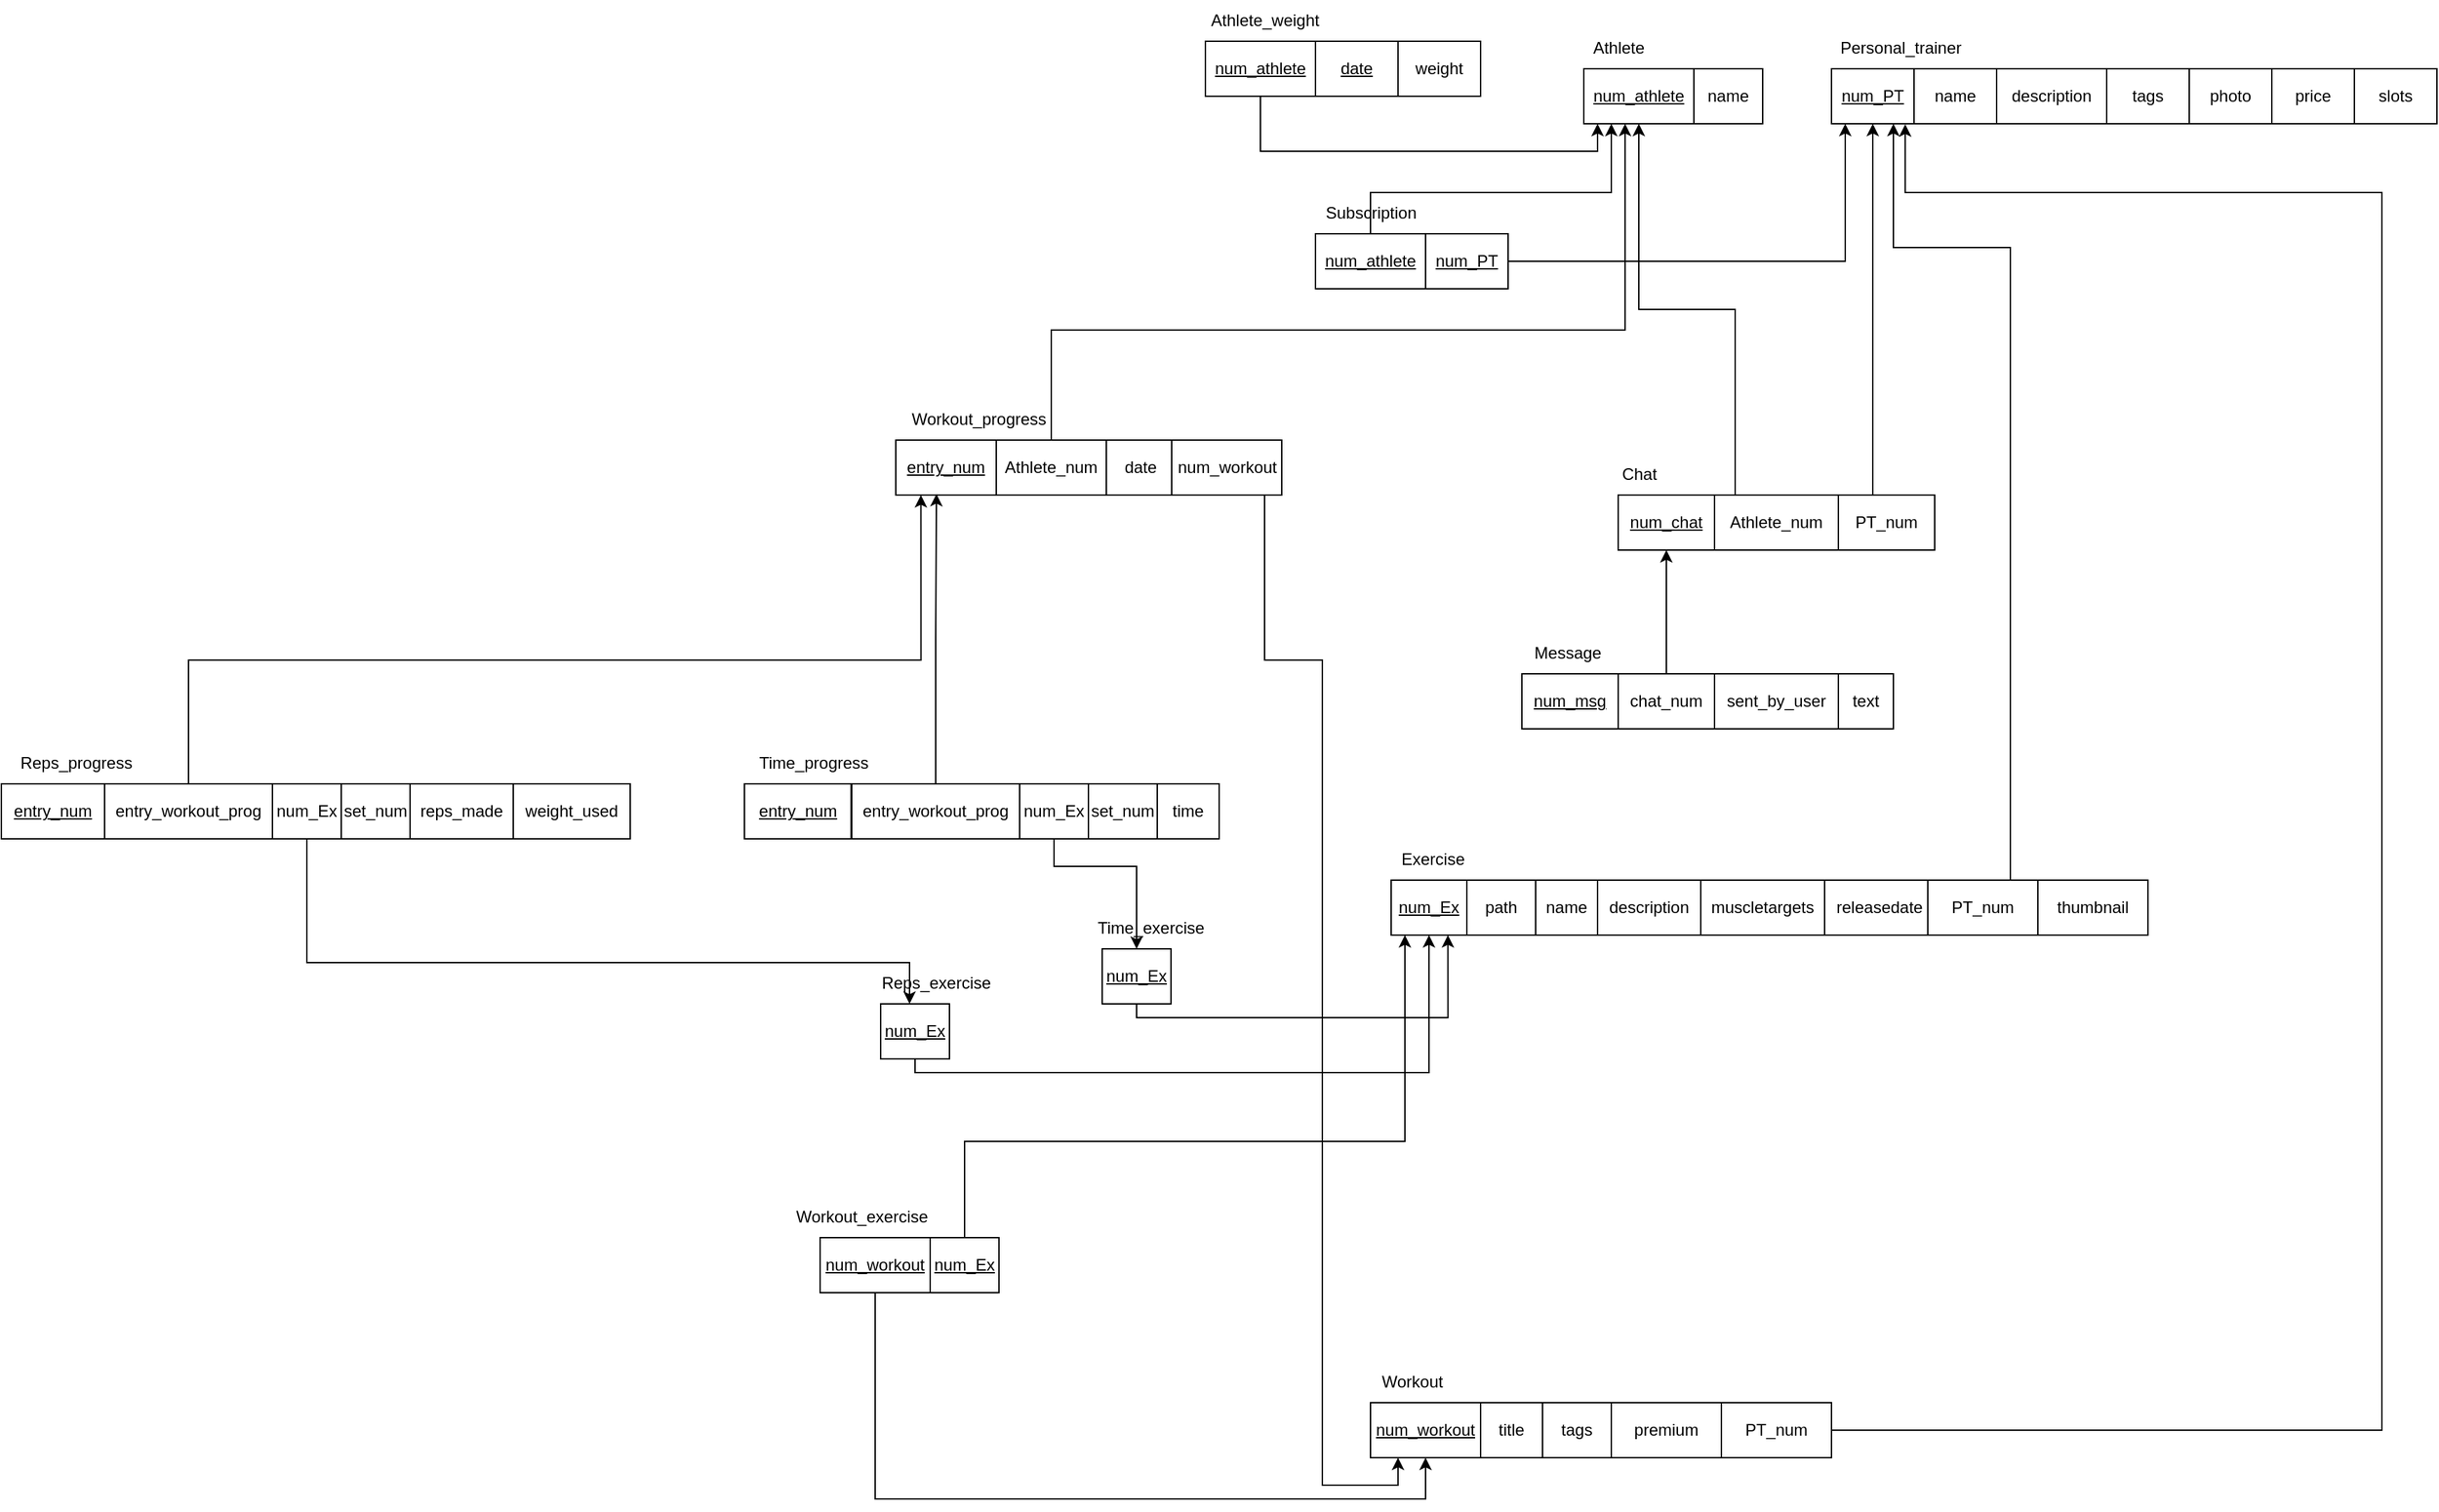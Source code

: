 <mxfile version="24.4.6" type="device">
  <diagram name="Página-1" id="xOFyH7ZZ8CpGTi37lhgU">
    <mxGraphModel dx="3088" dy="746" grid="1" gridSize="10" guides="1" tooltips="1" connect="1" arrows="1" fold="1" page="1" pageScale="1" pageWidth="1654" pageHeight="1169" math="0" shadow="0">
      <root>
        <mxCell id="0" />
        <mxCell id="1" parent="0" />
        <mxCell id="Heji60GrNNi6qlhw8bSn-1" value="&lt;u&gt;num_PT&lt;/u&gt;" style="whiteSpace=wrap;html=1;" parent="1" vertex="1">
          <mxGeometry x="400" y="80" width="60" height="40" as="geometry" />
        </mxCell>
        <mxCell id="Heji60GrNNi6qlhw8bSn-2" value="Personal_trainer" style="text;html=1;align=center;verticalAlign=middle;resizable=0;points=[];autosize=1;strokeColor=none;fillColor=none;" parent="1" vertex="1">
          <mxGeometry x="395" y="50" width="110" height="30" as="geometry" />
        </mxCell>
        <mxCell id="Heji60GrNNi6qlhw8bSn-3" value="&lt;u&gt;num_athlete&lt;/u&gt;" style="whiteSpace=wrap;html=1;" parent="1" vertex="1">
          <mxGeometry x="220" y="80" width="80" height="40" as="geometry" />
        </mxCell>
        <mxCell id="Heji60GrNNi6qlhw8bSn-4" value="Athlete" style="text;html=1;align=center;verticalAlign=middle;resizable=0;points=[];autosize=1;strokeColor=none;fillColor=none;" parent="1" vertex="1">
          <mxGeometry x="215" y="50" width="60" height="30" as="geometry" />
        </mxCell>
        <mxCell id="Heji60GrNNi6qlhw8bSn-5" value="&lt;u&gt;num_Ex&lt;/u&gt;" style="whiteSpace=wrap;html=1;" parent="1" vertex="1">
          <mxGeometry x="80" y="670" width="55" height="40" as="geometry" />
        </mxCell>
        <mxCell id="Heji60GrNNi6qlhw8bSn-7" value="Exercise" style="text;html=1;align=center;verticalAlign=middle;resizable=0;points=[];autosize=1;strokeColor=none;fillColor=none;" parent="1" vertex="1">
          <mxGeometry x="75" y="640" width="70" height="30" as="geometry" />
        </mxCell>
        <mxCell id="Heji60GrNNi6qlhw8bSn-8" value="&lt;u&gt;num_chat&lt;/u&gt;" style="whiteSpace=wrap;html=1;" parent="1" vertex="1">
          <mxGeometry x="245" y="390" width="70" height="40" as="geometry" />
        </mxCell>
        <mxCell id="Heji60GrNNi6qlhw8bSn-9" value="Chat" style="text;html=1;align=center;verticalAlign=middle;resizable=0;points=[];autosize=1;strokeColor=none;fillColor=none;" parent="1" vertex="1">
          <mxGeometry x="235" y="360" width="50" height="30" as="geometry" />
        </mxCell>
        <mxCell id="Heji60GrNNi6qlhw8bSn-10" value="&lt;u&gt;num_msg&lt;/u&gt;" style="whiteSpace=wrap;html=1;" parent="1" vertex="1">
          <mxGeometry x="175" y="520" width="70" height="40" as="geometry" />
        </mxCell>
        <mxCell id="Heji60GrNNi6qlhw8bSn-11" value="Message" style="text;html=1;align=center;verticalAlign=middle;resizable=0;points=[];autosize=1;strokeColor=none;fillColor=none;" parent="1" vertex="1">
          <mxGeometry x="172.5" y="490" width="70" height="30" as="geometry" />
        </mxCell>
        <mxCell id="KBUDhK-M9iBR0I8uxHeh-21" style="edgeStyle=orthogonalEdgeStyle;rounded=0;orthogonalLoop=1;jettySize=auto;html=1;" parent="1" source="Heji60GrNNi6qlhw8bSn-14" edge="1">
          <mxGeometry relative="1" as="geometry">
            <Array as="points">
              <mxPoint x="65" y="170" />
              <mxPoint x="240" y="170" />
            </Array>
            <mxPoint x="240" y="120" as="targetPoint" />
          </mxGeometry>
        </mxCell>
        <mxCell id="Heji60GrNNi6qlhw8bSn-14" value="&lt;u&gt;num_athlete&lt;/u&gt;" style="whiteSpace=wrap;html=1;" parent="1" vertex="1">
          <mxGeometry x="25" y="200" width="80" height="40" as="geometry" />
        </mxCell>
        <mxCell id="Heji60GrNNi6qlhw8bSn-15" value="Subscription" style="text;html=1;align=center;verticalAlign=middle;resizable=0;points=[];autosize=1;strokeColor=none;fillColor=none;" parent="1" vertex="1">
          <mxGeometry x="20" y="170" width="90" height="30" as="geometry" />
        </mxCell>
        <mxCell id="KBUDhK-M9iBR0I8uxHeh-22" style="edgeStyle=orthogonalEdgeStyle;rounded=0;orthogonalLoop=1;jettySize=auto;html=1;" parent="1" source="Heji60GrNNi6qlhw8bSn-18" target="Heji60GrNNi6qlhw8bSn-1" edge="1">
          <mxGeometry relative="1" as="geometry">
            <Array as="points">
              <mxPoint x="410" y="220" />
            </Array>
          </mxGeometry>
        </mxCell>
        <mxCell id="Heji60GrNNi6qlhw8bSn-18" value="&lt;u&gt;num_PT&lt;/u&gt;" style="whiteSpace=wrap;html=1;" parent="1" vertex="1">
          <mxGeometry x="105" y="200" width="60" height="40" as="geometry" />
        </mxCell>
        <mxCell id="Heji60GrNNi6qlhw8bSn-19" value="name" style="whiteSpace=wrap;html=1;" parent="1" vertex="1">
          <mxGeometry x="460" y="80" width="60" height="40" as="geometry" />
        </mxCell>
        <mxCell id="KBUDhK-M9iBR0I8uxHeh-1" value="description" style="whiteSpace=wrap;html=1;" parent="1" vertex="1">
          <mxGeometry x="520" y="80" width="80" height="40" as="geometry" />
        </mxCell>
        <mxCell id="KBUDhK-M9iBR0I8uxHeh-2" value="tags" style="whiteSpace=wrap;html=1;" parent="1" vertex="1">
          <mxGeometry x="600" y="80" width="60" height="40" as="geometry" />
        </mxCell>
        <mxCell id="KBUDhK-M9iBR0I8uxHeh-3" value="photo" style="whiteSpace=wrap;html=1;" parent="1" vertex="1">
          <mxGeometry x="660" y="80" width="60" height="40" as="geometry" />
        </mxCell>
        <mxCell id="KBUDhK-M9iBR0I8uxHeh-4" value="price" style="whiteSpace=wrap;html=1;" parent="1" vertex="1">
          <mxGeometry x="720" y="80" width="60" height="40" as="geometry" />
        </mxCell>
        <mxCell id="KBUDhK-M9iBR0I8uxHeh-5" value="slots" style="whiteSpace=wrap;html=1;" parent="1" vertex="1">
          <mxGeometry x="780" y="80" width="60" height="40" as="geometry" />
        </mxCell>
        <mxCell id="KBUDhK-M9iBR0I8uxHeh-7" value="path" style="whiteSpace=wrap;html=1;" parent="1" vertex="1">
          <mxGeometry x="135" y="670" width="50" height="40" as="geometry" />
        </mxCell>
        <mxCell id="KBUDhK-M9iBR0I8uxHeh-8" value="name" style="whiteSpace=wrap;html=1;" parent="1" vertex="1">
          <mxGeometry x="185" y="670" width="45" height="40" as="geometry" />
        </mxCell>
        <mxCell id="KBUDhK-M9iBR0I8uxHeh-9" value="description" style="whiteSpace=wrap;html=1;" parent="1" vertex="1">
          <mxGeometry x="230" y="670" width="75" height="40" as="geometry" />
        </mxCell>
        <mxCell id="KBUDhK-M9iBR0I8uxHeh-11" value="muscletargets" style="whiteSpace=wrap;html=1;" parent="1" vertex="1">
          <mxGeometry x="305" y="670" width="90" height="40" as="geometry" />
        </mxCell>
        <mxCell id="KBUDhK-M9iBR0I8uxHeh-12" value="releasedate" style="whiteSpace=wrap;html=1;" parent="1" vertex="1">
          <mxGeometry x="395" y="670" width="80" height="40" as="geometry" />
        </mxCell>
        <mxCell id="KBUDhK-M9iBR0I8uxHeh-13" value="premium" style="whiteSpace=wrap;html=1;" parent="1" vertex="1">
          <mxGeometry x="240" y="1050" width="80" height="40" as="geometry" />
        </mxCell>
        <mxCell id="KBUDhK-M9iBR0I8uxHeh-23" style="edgeStyle=orthogonalEdgeStyle;rounded=0;orthogonalLoop=1;jettySize=auto;html=1;entryX=0.75;entryY=1;entryDx=0;entryDy=0;" parent="1" source="KBUDhK-M9iBR0I8uxHeh-14" target="Heji60GrNNi6qlhw8bSn-1" edge="1">
          <mxGeometry relative="1" as="geometry">
            <Array as="points">
              <mxPoint x="530" y="210" />
              <mxPoint x="445" y="210" />
            </Array>
          </mxGeometry>
        </mxCell>
        <mxCell id="KBUDhK-M9iBR0I8uxHeh-14" value="PT_num" style="whiteSpace=wrap;html=1;" parent="1" vertex="1">
          <mxGeometry x="470" y="670" width="80" height="40" as="geometry" />
        </mxCell>
        <mxCell id="KBUDhK-M9iBR0I8uxHeh-15" value="thumbnail" style="whiteSpace=wrap;html=1;" parent="1" vertex="1">
          <mxGeometry x="550" y="670" width="80" height="40" as="geometry" />
        </mxCell>
        <mxCell id="KBUDhK-M9iBR0I8uxHeh-25" style="edgeStyle=orthogonalEdgeStyle;rounded=0;orthogonalLoop=1;jettySize=auto;html=1;" parent="1" source="KBUDhK-M9iBR0I8uxHeh-16" target="Heji60GrNNi6qlhw8bSn-1" edge="1">
          <mxGeometry relative="1" as="geometry">
            <Array as="points">
              <mxPoint x="430" y="260" />
              <mxPoint x="430" y="260" />
            </Array>
          </mxGeometry>
        </mxCell>
        <mxCell id="KBUDhK-M9iBR0I8uxHeh-16" value="PT_num" style="whiteSpace=wrap;html=1;" parent="1" vertex="1">
          <mxGeometry x="405" y="390" width="70" height="40" as="geometry" />
        </mxCell>
        <mxCell id="KBUDhK-M9iBR0I8uxHeh-26" style="edgeStyle=orthogonalEdgeStyle;rounded=0;orthogonalLoop=1;jettySize=auto;html=1;" parent="1" source="KBUDhK-M9iBR0I8uxHeh-17" edge="1">
          <mxGeometry relative="1" as="geometry">
            <Array as="points">
              <mxPoint x="330" y="255" />
              <mxPoint x="260" y="255" />
            </Array>
            <mxPoint x="260" y="120" as="targetPoint" />
          </mxGeometry>
        </mxCell>
        <mxCell id="KBUDhK-M9iBR0I8uxHeh-17" value="Athlete_num" style="whiteSpace=wrap;html=1;" parent="1" vertex="1">
          <mxGeometry x="315" y="390" width="90" height="40" as="geometry" />
        </mxCell>
        <mxCell id="KBUDhK-M9iBR0I8uxHeh-28" style="edgeStyle=orthogonalEdgeStyle;rounded=0;orthogonalLoop=1;jettySize=auto;html=1;entryX=0.5;entryY=1;entryDx=0;entryDy=0;" parent="1" source="KBUDhK-M9iBR0I8uxHeh-18" target="Heji60GrNNi6qlhw8bSn-8" edge="1">
          <mxGeometry relative="1" as="geometry" />
        </mxCell>
        <mxCell id="KBUDhK-M9iBR0I8uxHeh-18" value="chat_num" style="whiteSpace=wrap;html=1;" parent="1" vertex="1">
          <mxGeometry x="245" y="520" width="70" height="40" as="geometry" />
        </mxCell>
        <mxCell id="KBUDhK-M9iBR0I8uxHeh-19" value="sent_by_user" style="whiteSpace=wrap;html=1;" parent="1" vertex="1">
          <mxGeometry x="315" y="520" width="90" height="40" as="geometry" />
        </mxCell>
        <mxCell id="KBUDhK-M9iBR0I8uxHeh-20" value="text" style="whiteSpace=wrap;html=1;" parent="1" vertex="1">
          <mxGeometry x="405" y="520" width="40" height="40" as="geometry" />
        </mxCell>
        <mxCell id="0Jzr5-8S1MNxwZ_pgq8x-2" value="name" style="whiteSpace=wrap;html=1;" parent="1" vertex="1">
          <mxGeometry x="300" y="80" width="50" height="40" as="geometry" />
        </mxCell>
        <mxCell id="9H5DFkPvfPc-nbUzGA2L-14" value="&lt;u&gt;num_workout&lt;/u&gt;" style="whiteSpace=wrap;html=1;" parent="1" vertex="1">
          <mxGeometry x="65" y="1050" width="80" height="40" as="geometry" />
        </mxCell>
        <mxCell id="9H5DFkPvfPc-nbUzGA2L-15" value="Workout" style="text;html=1;align=center;verticalAlign=middle;resizable=0;points=[];autosize=1;strokeColor=none;fillColor=none;" parent="1" vertex="1">
          <mxGeometry x="60" y="1020" width="70" height="30" as="geometry" />
        </mxCell>
        <mxCell id="9H5DFkPvfPc-nbUzGA2L-19" style="edgeStyle=orthogonalEdgeStyle;rounded=0;orthogonalLoop=1;jettySize=auto;html=1;" parent="1" source="b22r6mtmfPxNawbEAugW-3" edge="1">
          <mxGeometry relative="1" as="geometry">
            <Array as="points">
              <mxPoint x="-230" y="860" />
              <mxPoint x="90" y="860" />
              <mxPoint x="90" y="710" />
            </Array>
            <mxPoint x="107.5" y="860" as="sourcePoint" />
            <mxPoint x="90" y="710" as="targetPoint" />
          </mxGeometry>
        </mxCell>
        <mxCell id="9H5DFkPvfPc-nbUzGA2L-23" value="reps_made" style="whiteSpace=wrap;html=1;" parent="1" vertex="1">
          <mxGeometry x="-633" y="600" width="75" height="40" as="geometry" />
        </mxCell>
        <mxCell id="_HKHFMS7d83ES9oDGOB7-4" style="edgeStyle=orthogonalEdgeStyle;rounded=0;orthogonalLoop=1;jettySize=auto;html=1;" edge="1" parent="1" source="9H5DFkPvfPc-nbUzGA2L-24" target="oE4eAUQITDJIZxeSnaea-25">
          <mxGeometry relative="1" as="geometry">
            <Array as="points">
              <mxPoint x="-708" y="730" />
              <mxPoint x="-270" y="730" />
            </Array>
          </mxGeometry>
        </mxCell>
        <mxCell id="9H5DFkPvfPc-nbUzGA2L-24" value="num_Ex" style="whiteSpace=wrap;html=1;" parent="1" vertex="1">
          <mxGeometry x="-733" y="600" width="50" height="40" as="geometry" />
        </mxCell>
        <mxCell id="9H5DFkPvfPc-nbUzGA2L-27" value="set_num" style="whiteSpace=wrap;html=1;" parent="1" vertex="1">
          <mxGeometry x="-683" y="600" width="50" height="40" as="geometry" />
        </mxCell>
        <mxCell id="9H5DFkPvfPc-nbUzGA2L-32" style="edgeStyle=orthogonalEdgeStyle;rounded=0;orthogonalLoop=1;jettySize=auto;html=1;entryX=0.375;entryY=1;entryDx=0;entryDy=0;entryPerimeter=0;" parent="1" source="HppJ8msKX047GC7xeb63-1" target="Heji60GrNNi6qlhw8bSn-3" edge="1">
          <mxGeometry relative="1" as="geometry">
            <Array as="points">
              <mxPoint x="-167" y="270" />
              <mxPoint x="250" y="270" />
            </Array>
            <mxPoint x="-140.0" y="440" as="sourcePoint" />
          </mxGeometry>
        </mxCell>
        <mxCell id="9H5DFkPvfPc-nbUzGA2L-33" value="title" style="whiteSpace=wrap;html=1;" parent="1" vertex="1">
          <mxGeometry x="145" y="1050" width="45" height="40" as="geometry" />
        </mxCell>
        <mxCell id="9H5DFkPvfPc-nbUzGA2L-34" value="tags" style="whiteSpace=wrap;html=1;" parent="1" vertex="1">
          <mxGeometry x="190" y="1050" width="50" height="40" as="geometry" />
        </mxCell>
        <mxCell id="b22r6mtmfPxNawbEAugW-6" style="edgeStyle=orthogonalEdgeStyle;rounded=0;orthogonalLoop=1;jettySize=auto;html=1;entryX=0.5;entryY=1;entryDx=0;entryDy=0;" parent="1" source="b22r6mtmfPxNawbEAugW-1" target="9H5DFkPvfPc-nbUzGA2L-14" edge="1">
          <mxGeometry relative="1" as="geometry">
            <Array as="points">
              <mxPoint x="-295" y="1120" />
              <mxPoint x="105" y="1120" />
            </Array>
          </mxGeometry>
        </mxCell>
        <mxCell id="b22r6mtmfPxNawbEAugW-1" value="&lt;u&gt;num_workout&lt;/u&gt;" style="whiteSpace=wrap;html=1;" parent="1" vertex="1">
          <mxGeometry x="-335" y="930" width="80" height="40" as="geometry" />
        </mxCell>
        <mxCell id="b22r6mtmfPxNawbEAugW-2" value="Workout_exercise" style="text;html=1;align=center;verticalAlign=middle;resizable=0;points=[];autosize=1;strokeColor=none;fillColor=none;" parent="1" vertex="1">
          <mxGeometry x="-365" y="900" width="120" height="30" as="geometry" />
        </mxCell>
        <mxCell id="b22r6mtmfPxNawbEAugW-3" value="&lt;u&gt;num_Ex&lt;/u&gt;" style="whiteSpace=wrap;html=1;" parent="1" vertex="1">
          <mxGeometry x="-255" y="930" width="50" height="40" as="geometry" />
        </mxCell>
        <mxCell id="oE4eAUQITDJIZxeSnaea-1" value="&lt;u&gt;num_athlete&lt;/u&gt;" style="whiteSpace=wrap;html=1;" parent="1" vertex="1">
          <mxGeometry x="-55" y="60" width="80" height="40" as="geometry" />
        </mxCell>
        <mxCell id="oE4eAUQITDJIZxeSnaea-2" value="Athlete_weight" style="text;html=1;align=center;verticalAlign=middle;resizable=0;points=[];autosize=1;strokeColor=none;fillColor=none;" parent="1" vertex="1">
          <mxGeometry x="-62.5" y="30" width="100" height="30" as="geometry" />
        </mxCell>
        <mxCell id="oE4eAUQITDJIZxeSnaea-3" value="weight" style="whiteSpace=wrap;html=1;" parent="1" vertex="1">
          <mxGeometry x="85" y="60" width="60" height="40" as="geometry" />
        </mxCell>
        <mxCell id="oE4eAUQITDJIZxeSnaea-4" value="&lt;u&gt;date&lt;/u&gt;" style="whiteSpace=wrap;html=1;" parent="1" vertex="1">
          <mxGeometry x="25" y="60" width="60" height="40" as="geometry" />
        </mxCell>
        <mxCell id="oE4eAUQITDJIZxeSnaea-5" style="edgeStyle=orthogonalEdgeStyle;rounded=0;orthogonalLoop=1;jettySize=auto;html=1;entryX=0.125;entryY=1;entryDx=0;entryDy=0;entryPerimeter=0;" parent="1" source="oE4eAUQITDJIZxeSnaea-1" target="Heji60GrNNi6qlhw8bSn-3" edge="1">
          <mxGeometry relative="1" as="geometry">
            <Array as="points">
              <mxPoint x="-15" y="140" />
              <mxPoint x="230" y="140" />
            </Array>
          </mxGeometry>
        </mxCell>
        <mxCell id="oE4eAUQITDJIZxeSnaea-6" value="Reps_progress" style="text;html=1;align=center;verticalAlign=middle;resizable=0;points=[];autosize=1;strokeColor=none;fillColor=none;" parent="1" vertex="1">
          <mxGeometry x="-926" y="570" width="100" height="30" as="geometry" />
        </mxCell>
        <mxCell id="oE4eAUQITDJIZxeSnaea-9" value="time" style="whiteSpace=wrap;html=1;" parent="1" vertex="1">
          <mxGeometry x="-90" y="600" width="45" height="40" as="geometry" />
        </mxCell>
        <mxCell id="oE4eAUQITDJIZxeSnaea-10" value="Time_progress" style="text;html=1;align=center;verticalAlign=middle;resizable=0;points=[];autosize=1;strokeColor=none;fillColor=none;" parent="1" vertex="1">
          <mxGeometry x="-390" y="570" width="100" height="30" as="geometry" />
        </mxCell>
        <mxCell id="oE4eAUQITDJIZxeSnaea-11" value="&lt;u&gt;entry_num&lt;/u&gt;" style="whiteSpace=wrap;html=1;" parent="1" vertex="1">
          <mxGeometry x="-930" y="600" width="75" height="40" as="geometry" />
        </mxCell>
        <mxCell id="oE4eAUQITDJIZxeSnaea-12" value="&lt;u&gt;entry_num&lt;/u&gt;" style="whiteSpace=wrap;html=1;" parent="1" vertex="1">
          <mxGeometry x="-390" y="600" width="77.5" height="40" as="geometry" />
        </mxCell>
        <mxCell id="_HKHFMS7d83ES9oDGOB7-5" style="edgeStyle=orthogonalEdgeStyle;rounded=0;orthogonalLoop=1;jettySize=auto;html=1;" edge="1" parent="1" source="oE4eAUQITDJIZxeSnaea-18" target="oE4eAUQITDJIZxeSnaea-27">
          <mxGeometry relative="1" as="geometry">
            <Array as="points">
              <mxPoint x="-165" y="660" />
              <mxPoint x="-105" y="660" />
            </Array>
          </mxGeometry>
        </mxCell>
        <mxCell id="oE4eAUQITDJIZxeSnaea-18" value="num_Ex" style="whiteSpace=wrap;html=1;" parent="1" vertex="1">
          <mxGeometry x="-190" y="600" width="50" height="40" as="geometry" />
        </mxCell>
        <mxCell id="oE4eAUQITDJIZxeSnaea-21" value="weight_used" style="whiteSpace=wrap;html=1;" parent="1" vertex="1">
          <mxGeometry x="-558" y="600" width="85" height="40" as="geometry" />
        </mxCell>
        <mxCell id="oE4eAUQITDJIZxeSnaea-24" value="Reps_exercise" style="text;html=1;align=center;verticalAlign=middle;resizable=0;points=[];autosize=1;strokeColor=none;fillColor=none;" parent="1" vertex="1">
          <mxGeometry x="-301" y="730" width="100" height="30" as="geometry" />
        </mxCell>
        <mxCell id="YUUM3OXBiSdEGIB1kguB-9" style="edgeStyle=orthogonalEdgeStyle;rounded=0;orthogonalLoop=1;jettySize=auto;html=1;entryX=0.5;entryY=1;entryDx=0;entryDy=0;" parent="1" source="oE4eAUQITDJIZxeSnaea-25" target="Heji60GrNNi6qlhw8bSn-5" edge="1">
          <mxGeometry relative="1" as="geometry">
            <Array as="points">
              <mxPoint x="-266" y="810" />
              <mxPoint x="108" y="810" />
            </Array>
          </mxGeometry>
        </mxCell>
        <mxCell id="oE4eAUQITDJIZxeSnaea-25" value="&lt;u&gt;num_Ex&lt;/u&gt;" style="whiteSpace=wrap;html=1;" parent="1" vertex="1">
          <mxGeometry x="-291" y="760" width="50" height="40" as="geometry" />
        </mxCell>
        <mxCell id="oE4eAUQITDJIZxeSnaea-26" value="Time_exercise" style="text;html=1;align=center;verticalAlign=middle;resizable=0;points=[];autosize=1;strokeColor=none;fillColor=none;" parent="1" vertex="1">
          <mxGeometry x="-145" y="690" width="100" height="30" as="geometry" />
        </mxCell>
        <mxCell id="YUUM3OXBiSdEGIB1kguB-10" style="edgeStyle=orthogonalEdgeStyle;rounded=0;orthogonalLoop=1;jettySize=auto;html=1;entryX=0.75;entryY=1;entryDx=0;entryDy=0;" parent="1" source="oE4eAUQITDJIZxeSnaea-27" target="Heji60GrNNi6qlhw8bSn-5" edge="1">
          <mxGeometry relative="1" as="geometry">
            <Array as="points">
              <mxPoint x="-105" y="770" />
              <mxPoint x="121" y="770" />
            </Array>
          </mxGeometry>
        </mxCell>
        <mxCell id="oE4eAUQITDJIZxeSnaea-27" value="&lt;u&gt;num_Ex&lt;/u&gt;" style="whiteSpace=wrap;html=1;" parent="1" vertex="1">
          <mxGeometry x="-130" y="720" width="50" height="40" as="geometry" />
        </mxCell>
        <mxCell id="e_o81ODW4hOWU4lVUc2N-1" value="set_num" style="whiteSpace=wrap;html=1;" parent="1" vertex="1">
          <mxGeometry x="-140" y="600" width="50" height="40" as="geometry" />
        </mxCell>
        <mxCell id="WjCr2kuu_2egiRaHOXCZ-1" value="PT_num" style="whiteSpace=wrap;html=1;" parent="1" vertex="1">
          <mxGeometry x="320" y="1050" width="80" height="40" as="geometry" />
        </mxCell>
        <mxCell id="WjCr2kuu_2egiRaHOXCZ-2" style="edgeStyle=orthogonalEdgeStyle;rounded=0;orthogonalLoop=1;jettySize=auto;html=1;entryX=0.893;entryY=1.01;entryDx=0;entryDy=0;entryPerimeter=0;exitX=1;exitY=0.5;exitDx=0;exitDy=0;" parent="1" source="WjCr2kuu_2egiRaHOXCZ-1" target="Heji60GrNNi6qlhw8bSn-1" edge="1">
          <mxGeometry relative="1" as="geometry">
            <Array as="points">
              <mxPoint x="800" y="1070" />
              <mxPoint x="800" y="170" />
              <mxPoint x="454" y="170" />
            </Array>
            <mxPoint x="620" y="1060" as="sourcePoint" />
          </mxGeometry>
        </mxCell>
        <mxCell id="_pzWYbwfMfIV2r6GEhSp-4" style="edgeStyle=orthogonalEdgeStyle;rounded=0;orthogonalLoop=1;jettySize=auto;html=1;entryX=0.25;entryY=1;entryDx=0;entryDy=0;exitX=0.75;exitY=1;exitDx=0;exitDy=0;" parent="1" source="HppJ8msKX047GC7xeb63-5" target="9H5DFkPvfPc-nbUzGA2L-14" edge="1">
          <mxGeometry relative="1" as="geometry">
            <Array as="points">
              <mxPoint x="-12" y="390" />
              <mxPoint x="-12" y="510" />
              <mxPoint x="30" y="510" />
              <mxPoint x="30" y="1110" />
              <mxPoint x="85" y="1110" />
            </Array>
            <mxPoint x="-12.5" y="480" as="sourcePoint" />
          </mxGeometry>
        </mxCell>
        <mxCell id="HppJ8msKX047GC7xeb63-1" value="Athlete_num" style="whiteSpace=wrap;html=1;" parent="1" vertex="1">
          <mxGeometry x="-207" y="350" width="80" height="40" as="geometry" />
        </mxCell>
        <mxCell id="HppJ8msKX047GC7xeb63-2" value="Workout_progress" style="text;html=1;align=center;verticalAlign=middle;resizable=0;points=[];autosize=1;strokeColor=none;fillColor=none;" parent="1" vertex="1">
          <mxGeometry x="-280" y="320" width="120" height="30" as="geometry" />
        </mxCell>
        <mxCell id="HppJ8msKX047GC7xeb63-3" value="&lt;u&gt;entry_num&lt;/u&gt;" style="whiteSpace=wrap;html=1;" parent="1" vertex="1">
          <mxGeometry x="-280" y="350" width="73" height="40" as="geometry" />
        </mxCell>
        <mxCell id="HppJ8msKX047GC7xeb63-4" value="date" style="whiteSpace=wrap;html=1;" parent="1" vertex="1">
          <mxGeometry x="-127" y="350" width="50" height="40" as="geometry" />
        </mxCell>
        <mxCell id="HppJ8msKX047GC7xeb63-5" value="num_workout" style="whiteSpace=wrap;html=1;" parent="1" vertex="1">
          <mxGeometry x="-79.5" y="350" width="80" height="40" as="geometry" />
        </mxCell>
        <mxCell id="YUUM3OXBiSdEGIB1kguB-12" style="edgeStyle=orthogonalEdgeStyle;rounded=0;orthogonalLoop=1;jettySize=auto;html=1;entryX=0.25;entryY=1;entryDx=0;entryDy=0;" parent="1" source="YUUM3OXBiSdEGIB1kguB-11" target="HppJ8msKX047GC7xeb63-3" edge="1">
          <mxGeometry relative="1" as="geometry">
            <Array as="points">
              <mxPoint x="-794" y="510" />
              <mxPoint x="-262" y="510" />
            </Array>
          </mxGeometry>
        </mxCell>
        <mxCell id="YUUM3OXBiSdEGIB1kguB-11" value="entry_workout_prog" style="whiteSpace=wrap;html=1;" parent="1" vertex="1">
          <mxGeometry x="-855" y="600" width="122" height="40" as="geometry" />
        </mxCell>
        <mxCell id="YUUM3OXBiSdEGIB1kguB-13" value="entry_workout_prog" style="whiteSpace=wrap;html=1;" parent="1" vertex="1">
          <mxGeometry x="-312" y="600" width="122" height="40" as="geometry" />
        </mxCell>
        <mxCell id="YUUM3OXBiSdEGIB1kguB-14" style="edgeStyle=orthogonalEdgeStyle;rounded=0;orthogonalLoop=1;jettySize=auto;html=1;entryX=0.405;entryY=0.98;entryDx=0;entryDy=0;entryPerimeter=0;" parent="1" source="YUUM3OXBiSdEGIB1kguB-13" target="HppJ8msKX047GC7xeb63-3" edge="1">
          <mxGeometry relative="1" as="geometry" />
        </mxCell>
      </root>
    </mxGraphModel>
  </diagram>
</mxfile>
